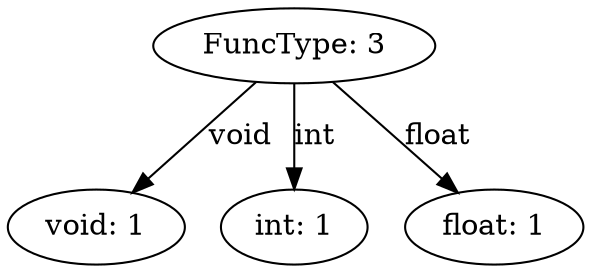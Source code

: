 digraph {
    0 [ label = "FuncType: 3" ]
    1 [ label = "void: 1" ]
    2 [ label = "int: 1" ]
    3 [ label = "float: 1" ]
    0 -> 1 [ label = "void" ]
    0 -> 2 [ label = "int" ]
    0 -> 3 [ label = "float" ]
}
